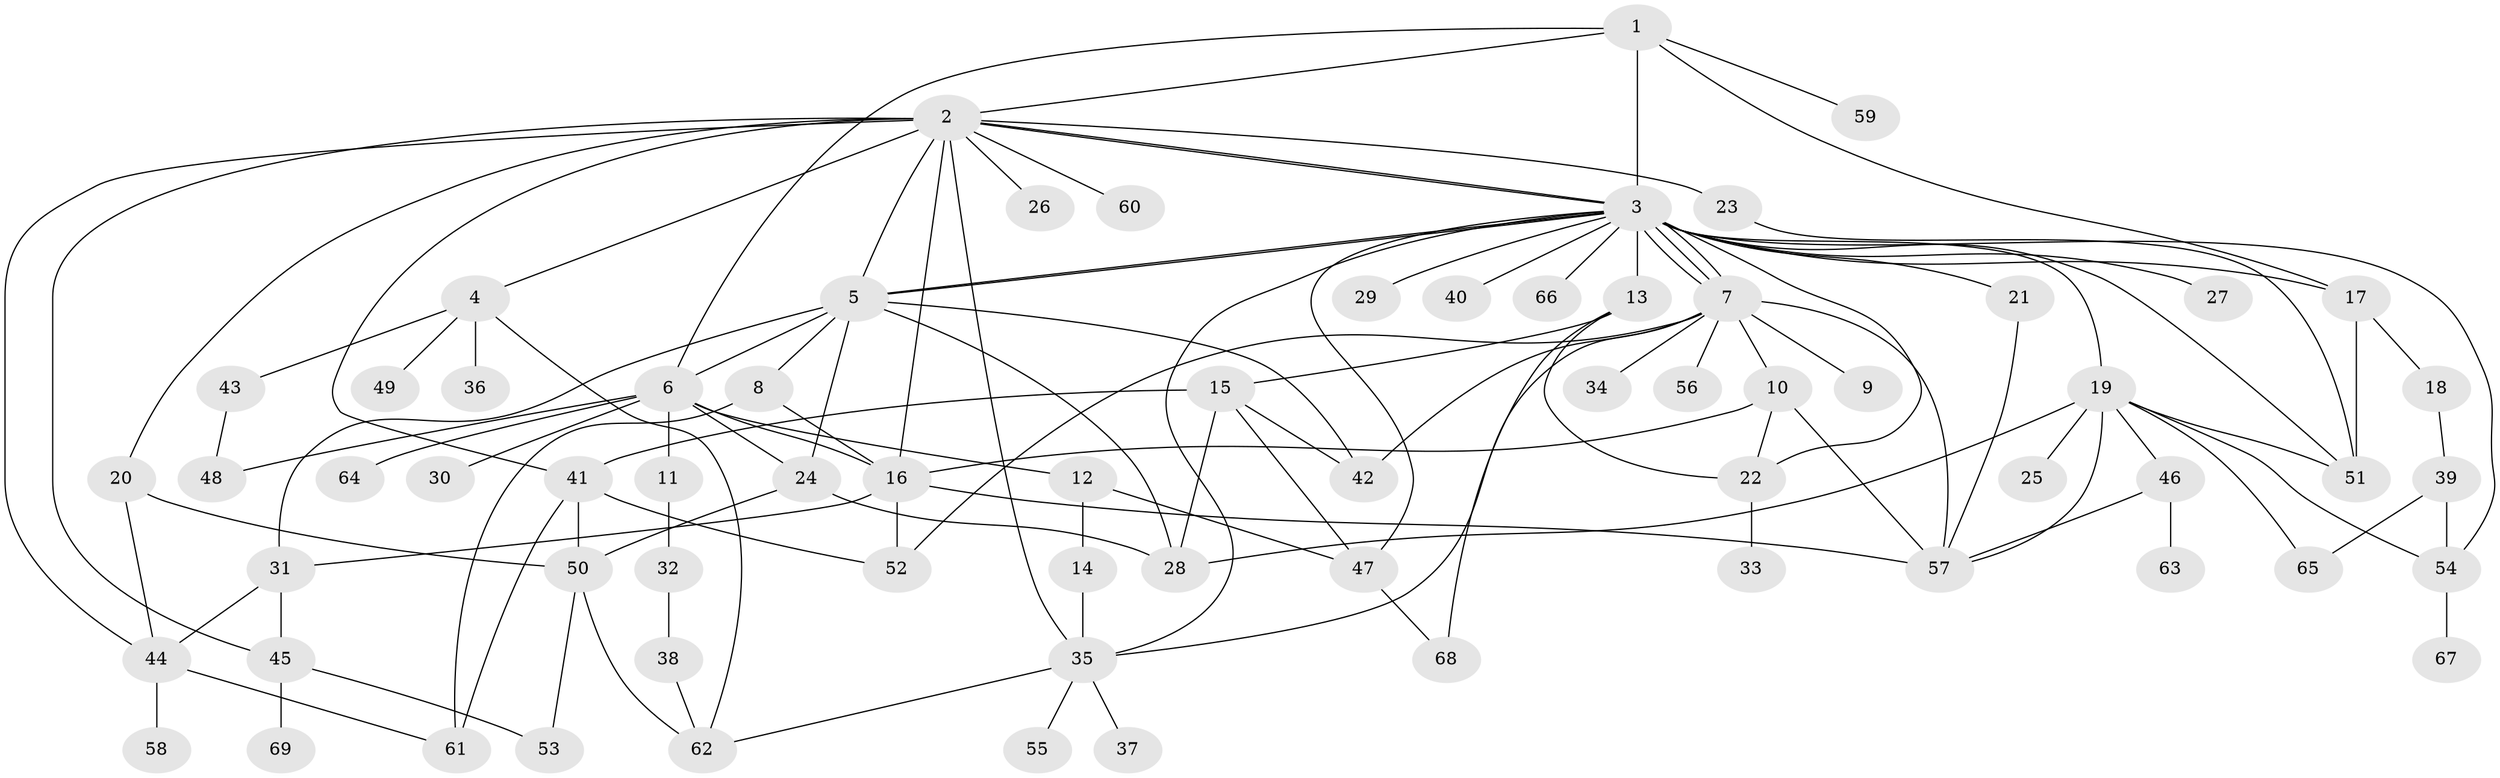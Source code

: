 // Generated by graph-tools (version 1.1) at 2025/26/03/09/25 03:26:05]
// undirected, 69 vertices, 120 edges
graph export_dot {
graph [start="1"]
  node [color=gray90,style=filled];
  1;
  2;
  3;
  4;
  5;
  6;
  7;
  8;
  9;
  10;
  11;
  12;
  13;
  14;
  15;
  16;
  17;
  18;
  19;
  20;
  21;
  22;
  23;
  24;
  25;
  26;
  27;
  28;
  29;
  30;
  31;
  32;
  33;
  34;
  35;
  36;
  37;
  38;
  39;
  40;
  41;
  42;
  43;
  44;
  45;
  46;
  47;
  48;
  49;
  50;
  51;
  52;
  53;
  54;
  55;
  56;
  57;
  58;
  59;
  60;
  61;
  62;
  63;
  64;
  65;
  66;
  67;
  68;
  69;
  1 -- 2;
  1 -- 3;
  1 -- 6;
  1 -- 17;
  1 -- 59;
  2 -- 3;
  2 -- 3;
  2 -- 4;
  2 -- 5;
  2 -- 16;
  2 -- 20;
  2 -- 23;
  2 -- 26;
  2 -- 35;
  2 -- 41;
  2 -- 44;
  2 -- 45;
  2 -- 60;
  3 -- 5;
  3 -- 5;
  3 -- 7;
  3 -- 7;
  3 -- 7;
  3 -- 13;
  3 -- 17;
  3 -- 19;
  3 -- 21;
  3 -- 22;
  3 -- 27;
  3 -- 29;
  3 -- 35;
  3 -- 40;
  3 -- 47;
  3 -- 51;
  3 -- 54;
  3 -- 66;
  4 -- 36;
  4 -- 43;
  4 -- 49;
  4 -- 62;
  5 -- 6;
  5 -- 8;
  5 -- 24;
  5 -- 28;
  5 -- 31;
  5 -- 42;
  6 -- 11;
  6 -- 12;
  6 -- 16;
  6 -- 24;
  6 -- 30;
  6 -- 48;
  6 -- 64;
  7 -- 9;
  7 -- 10;
  7 -- 34;
  7 -- 35;
  7 -- 42;
  7 -- 52;
  7 -- 56;
  7 -- 57;
  8 -- 16;
  8 -- 61;
  10 -- 16;
  10 -- 22;
  10 -- 57;
  11 -- 32;
  12 -- 14;
  12 -- 47;
  13 -- 15;
  13 -- 22;
  13 -- 68;
  14 -- 35;
  15 -- 28;
  15 -- 41;
  15 -- 42;
  15 -- 47;
  16 -- 31;
  16 -- 52;
  16 -- 57;
  17 -- 18;
  17 -- 51;
  18 -- 39;
  19 -- 25;
  19 -- 28;
  19 -- 46;
  19 -- 51;
  19 -- 54;
  19 -- 57;
  19 -- 65;
  20 -- 44;
  20 -- 50;
  21 -- 57;
  22 -- 33;
  23 -- 51;
  24 -- 28;
  24 -- 50;
  31 -- 44;
  31 -- 45;
  32 -- 38;
  35 -- 37;
  35 -- 55;
  35 -- 62;
  38 -- 62;
  39 -- 54;
  39 -- 65;
  41 -- 50;
  41 -- 52;
  41 -- 61;
  43 -- 48;
  44 -- 58;
  44 -- 61;
  45 -- 53;
  45 -- 69;
  46 -- 57;
  46 -- 63;
  47 -- 68;
  50 -- 53;
  50 -- 62;
  54 -- 67;
}
